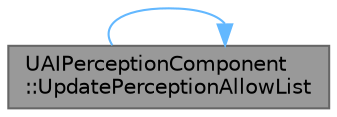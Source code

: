 digraph "UAIPerceptionComponent::UpdatePerceptionAllowList"
{
 // INTERACTIVE_SVG=YES
 // LATEX_PDF_SIZE
  bgcolor="transparent";
  edge [fontname=Helvetica,fontsize=10,labelfontname=Helvetica,labelfontsize=10];
  node [fontname=Helvetica,fontsize=10,shape=box,height=0.2,width=0.4];
  rankdir="LR";
  Node1 [id="Node000001",label="UAIPerceptionComponent\l::UpdatePerceptionAllowList",height=0.2,width=0.4,color="gray40", fillcolor="grey60", style="filled", fontcolor="black",tooltip="Allows toggling senses on and off."];
  Node1 -> Node1 [id="edge1_Node000001_Node000001",color="steelblue1",style="solid",tooltip=" "];
}
